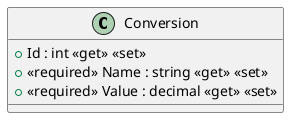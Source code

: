 @startuml
class Conversion {
    + Id : int <<get>> <<set>>
    + <<required>> Name : string <<get>> <<set>>
    + <<required>> Value : decimal <<get>> <<set>>
}
@enduml
